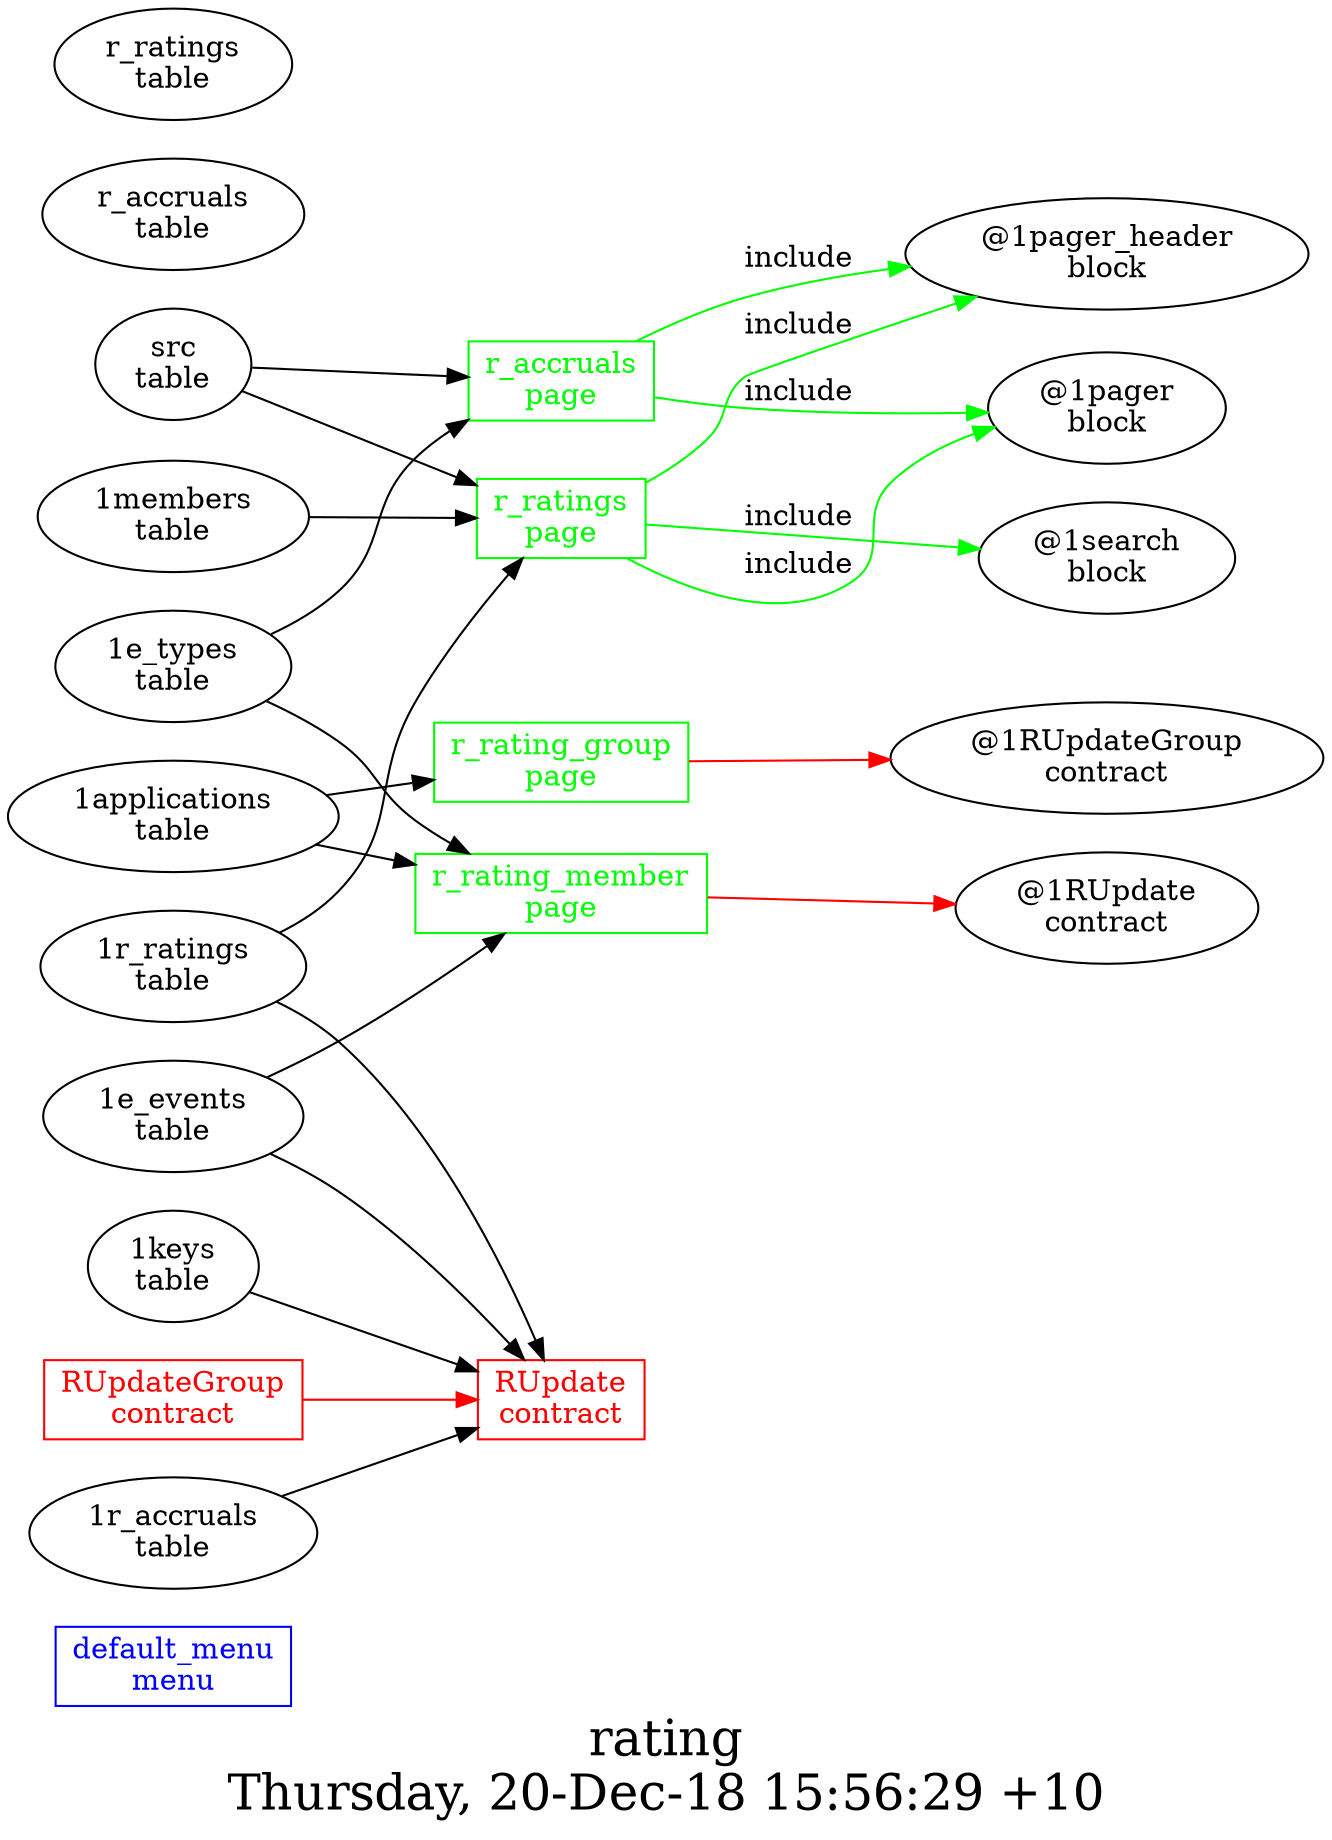 digraph G {
fontsize="24";
label="rating\nThursday, 20-Dec-18 15:56:29 +10";
nojustify=true;
ordering=out;
rankdir=LR;
size="30";
"default_menu\nmenu" [color=blue, fontcolor=blue, group=menus, shape=record];
"src\ntable" -> "r_accruals\npage"
"1e_types\ntable" -> "r_accruals\npage"
"r_accruals\npage" -> "@1pager_header\nblock"  [ color=green, label=include ]
"r_accruals\npage" -> "@1pager\nblock"  [ color=green, label=include ]
"r_accruals\npage" [color=green, fontcolor=green, group=pages, shape=record];
"r_rating_group\npage" -> "@1RUpdateGroup\ncontract"  [ color=red ]
"1applications\ntable" -> "r_rating_group\npage"
"r_rating_group\npage" [color=green, fontcolor=green, group=pages, shape=record];
"r_rating_member\npage" -> "@1RUpdate\ncontract"  [ color=red ]
"1applications\ntable" -> "r_rating_member\npage"
"1e_types\ntable" -> "r_rating_member\npage"
"1e_events\ntable" -> "r_rating_member\npage"
"r_rating_member\npage" [color=green, fontcolor=green, group=pages, shape=record];
"src\ntable" -> "r_ratings\npage"
"1members\ntable" -> "r_ratings\npage"
"1r_ratings\ntable" -> "r_ratings\npage"
"r_ratings\npage" -> "@1pager_header\nblock"  [ color=green, label=include ]
"r_ratings\npage" -> "@1search\nblock"  [ color=green, label=include ]
"r_ratings\npage" -> "@1pager\nblock"  [ color=green, label=include ]
"r_ratings\npage" [color=green, fontcolor=green, group=pages, shape=record];
"1r_accruals\ntable" -> "RUpdate\ncontract"
"1r_ratings\ntable" -> "RUpdate\ncontract"
"1keys\ntable" -> "RUpdate\ncontract"
"1e_events\ntable" -> "RUpdate\ncontract"
"RUpdate\ncontract" [color=red, fontcolor=red, group=contracts, shape=record];
"RUpdateGroup\ncontract" -> "RUpdate\ncontract"  [ color=red ]
"RUpdateGroup\ncontract" [color=red, fontcolor=red, group=contracts, shape=record];
"r_accruals\ntable" [color="", fontcolor="", group=tables, shape=""];
"r_ratings\ntable" [color="", fontcolor="", group=tables, shape=""];
}
